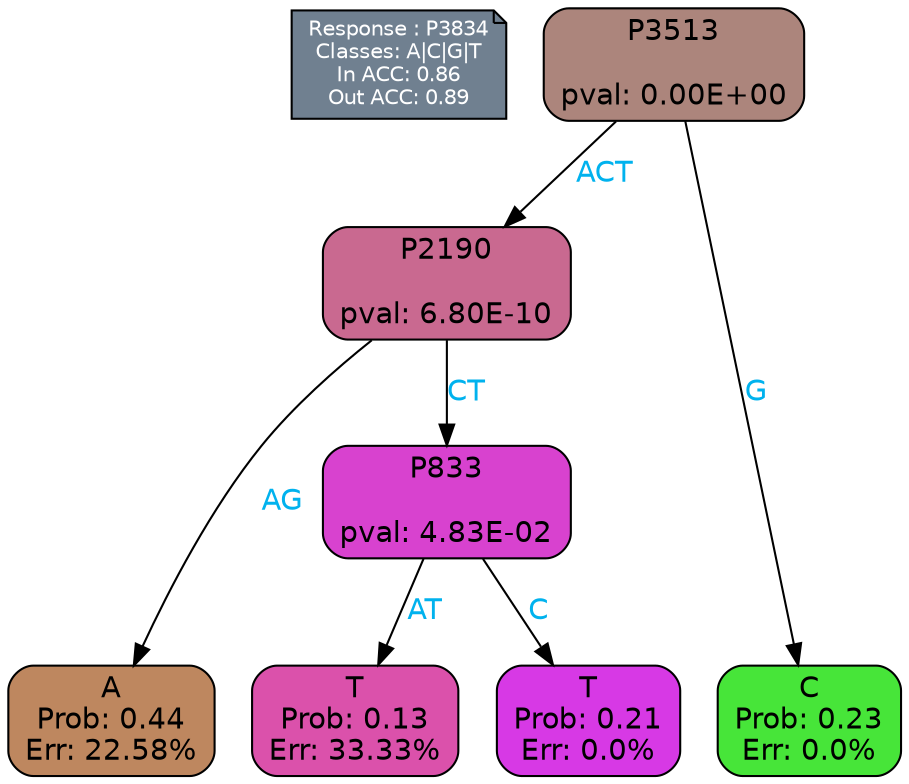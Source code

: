 digraph Tree {
node [shape=box, style="filled, rounded", color="black", fontname=helvetica] ;
graph [ranksep=equally, splines=polylines, bgcolor=transparent, dpi=600] ;
edge [fontname=helvetica] ;
LEGEND [label="Response : P3834
Classes: A|C|G|T
In ACC: 0.86
Out ACC: 0.89
",shape=note,align=left,style=filled,fillcolor="slategray",fontcolor="white",fontsize=10];1 [label="P3513

pval: 0.00E+00", fillcolor="#ac857c"] ;
2 [label="P2190

pval: 6.80E-10", fillcolor="#c96990"] ;
3 [label="A
Prob: 0.44
Err: 22.58%", fillcolor="#be875f"] ;
4 [label="P833

pval: 4.83E-02", fillcolor="#d842cf"] ;
5 [label="T
Prob: 0.13
Err: 33.33%", fillcolor="#db51ab"] ;
6 [label="T
Prob: 0.21
Err: 0.0%", fillcolor="#d739e5"] ;
7 [label="C
Prob: 0.23
Err: 0.0%", fillcolor="#47e539"] ;
1 -> 2 [label="ACT",fontcolor=deepskyblue2] ;
1 -> 7 [label="G",fontcolor=deepskyblue2] ;
2 -> 3 [label="AG",fontcolor=deepskyblue2] ;
2 -> 4 [label="CT",fontcolor=deepskyblue2] ;
4 -> 5 [label="AT",fontcolor=deepskyblue2] ;
4 -> 6 [label="C",fontcolor=deepskyblue2] ;
{rank = same; 3;5;6;7;}{rank = same; LEGEND;1;}}
